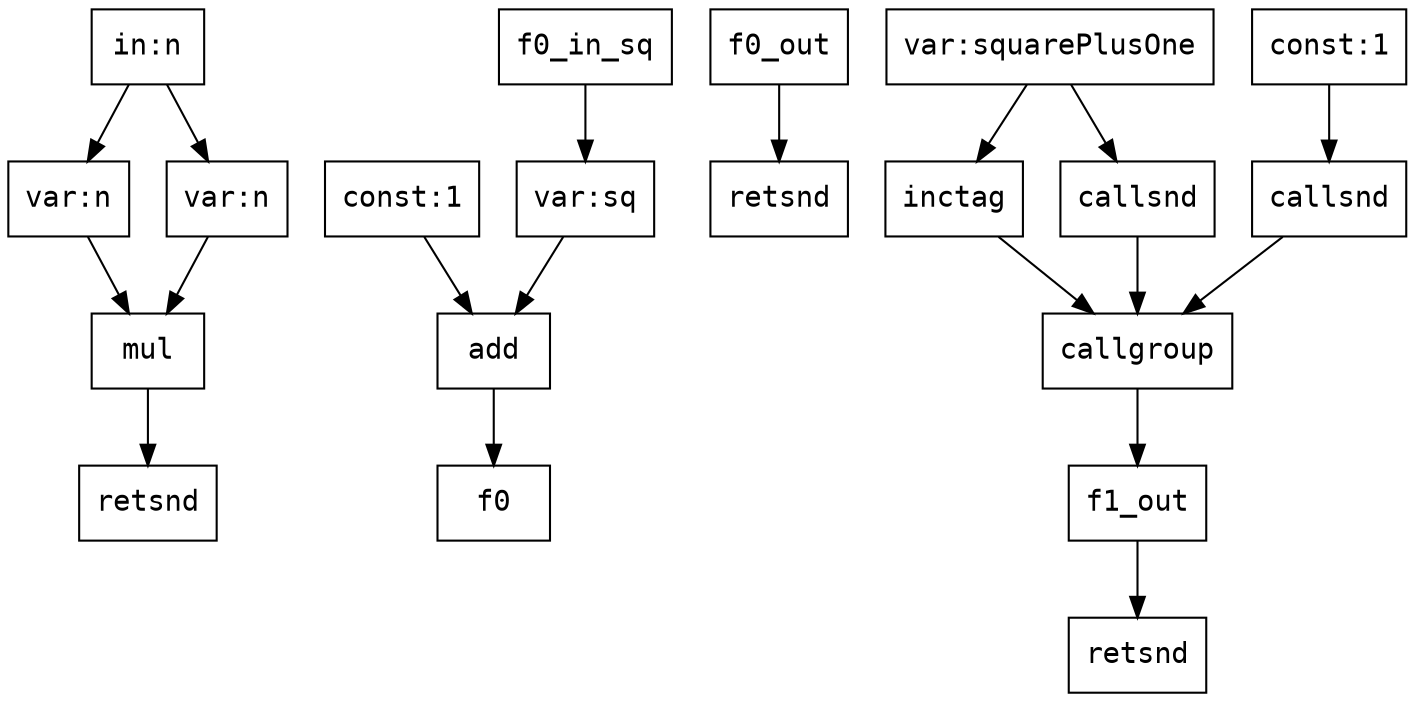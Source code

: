 digraph Dataflow {
  node [shape=record,fontname="Courier"];
  "f0_in_n" [label="in:n"];
  "f0_let0_l_out" [label="var:n"];
  "f0_in_n" -> "f0_let0_l_out";
  "f0_let0_r_out" [label="var:n"];
  "f0_in_n" -> "f0_let0_r_out";
  "f0_let0_out" [label="mul"];
  "f0_let0_l_out" -> "f0_let0_out";
  "f0_let0_r_out" -> "f0_let0_out";
  "f0_let0_retsnd" [label="retsnd"];
  "f0_let0_out" -> "f0_let0_retsnd";
  "f0_in_l_out" [label="var:sq"];
  "f0_in_sq" -> "f0_in_l_out";
  "f0_in_r_out" [label="const:1"];
  "f0_in_out" [label="add"];
  "f0_in_l_out" -> "f0_in_out";
  "f0_in_r_out" -> "f0_in_out";
  "f0_in_out" -> f0;
  "f0_retsnd" [label="retsnd"];
  "f0_out" -> "f0_retsnd";
  "f1_f_out" [label="var:squarePlusOne"];
  "f1_x_out" [label="const:1"];
  "f1_inctag" [label="inctag"];
  "f1_f_out" -> "f1_inctag";
  "f1_cg" [label="callgroup"];
  "f1_inctag" -> "f1_cg";
  "f1_cg_snd_fun" [label="callsnd"];
  "f1_f_out" -> "f1_cg_snd_fun";
  "f1_cg_snd_fun" -> "f1_cg";
  "f1_cg_snd_arg" [label="callsnd"];
  "f1_x_out" -> "f1_cg_snd_arg";
  "f1_cg_snd_arg" -> "f1_cg";
  "f1_cg" -> "f1_out";
  "f1_retsnd" [label="retsnd"];
  "f1_out" -> "f1_retsnd";
}
